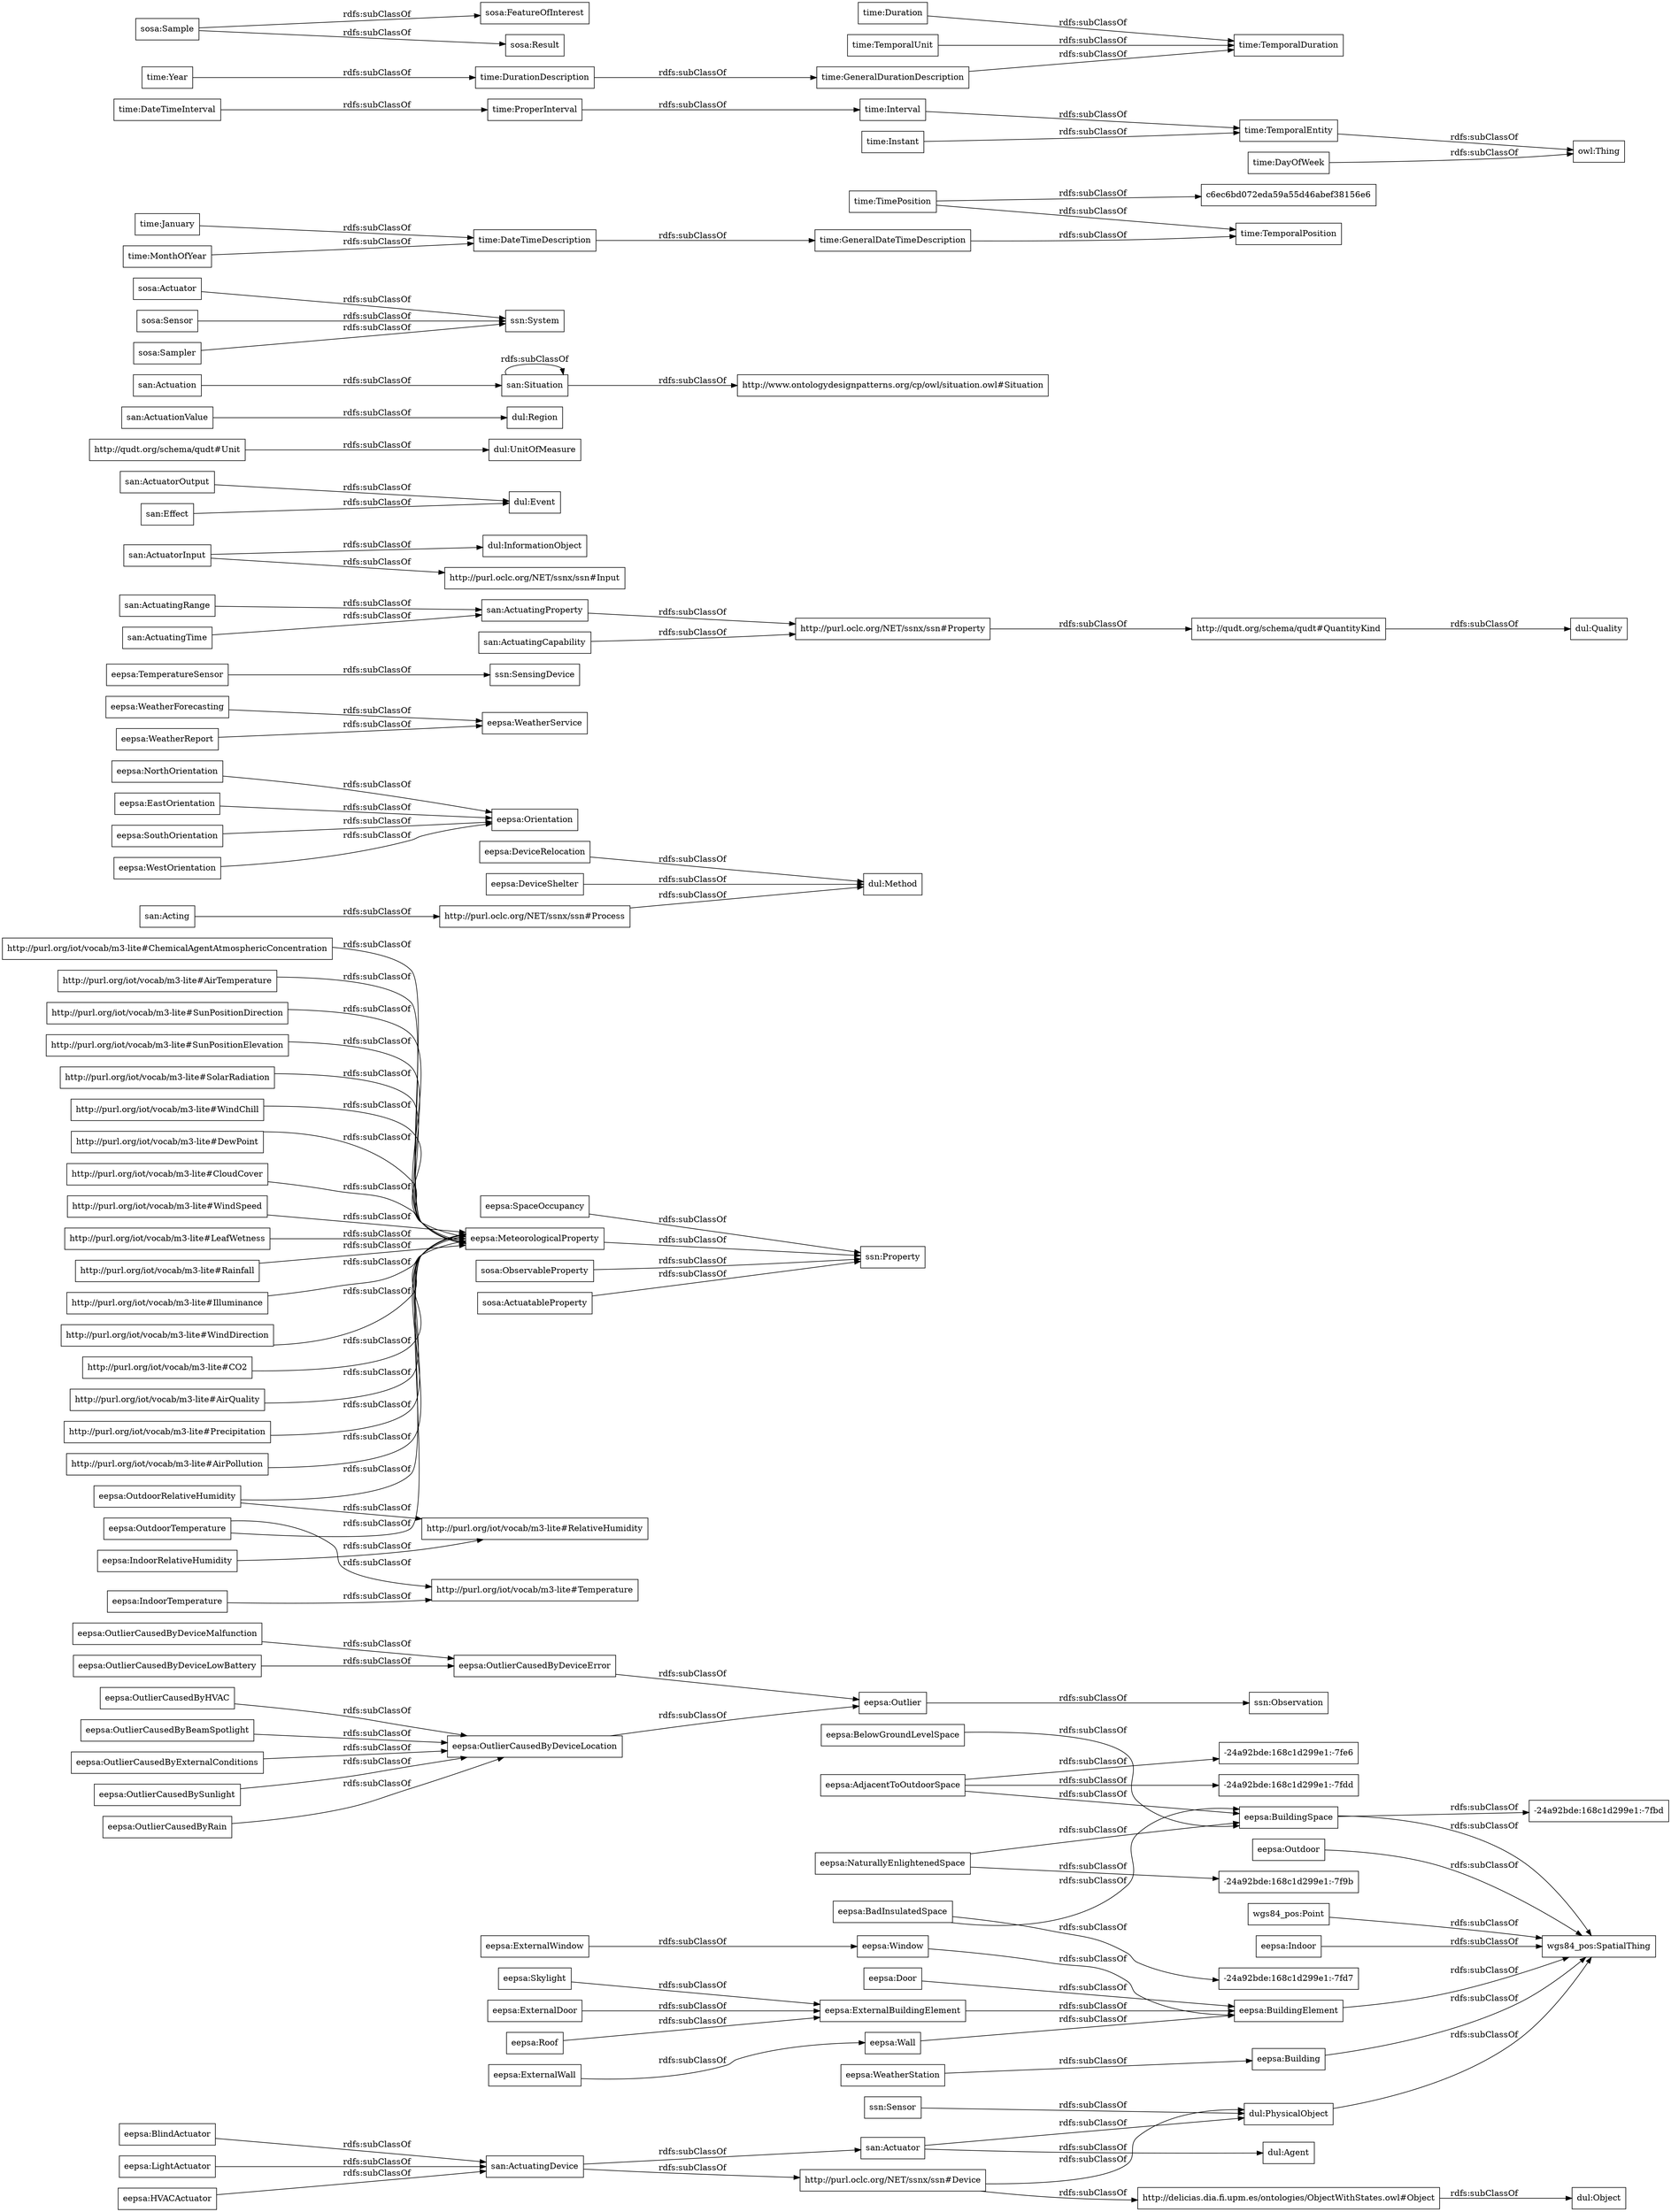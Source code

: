 digraph ar2dtool_diagram { 
rankdir=LR;
size="1000"
node [shape = rectangle, color="black"]; "-24a92bde:168c1d299e1:-7fdd" "ssn:Sensor" "eepsa:BlindActuator" "eepsa:Window" "eepsa:BuildingElement" "-24a92bde:168c1d299e1:-7fd7" "eepsa:ExternalWall" "eepsa:LightActuator" "eepsa:OutlierCausedByHVAC" "eepsa:OutdoorRelativeHumidity" "eepsa:DeviceRelocation" "eepsa:OutlierCausedBySunlight" "eepsa:Door" "eepsa:Outdoor" "eepsa:IndoorTemperature" "-24a92bde:168c1d299e1:-7fbd" "eepsa:Building" "eepsa:SpaceOccupancy" "eepsa:OutlierCausedByDeviceLowBattery" "eepsa:NorthOrientation" "eepsa:Orientation" "eepsa:OutlierCausedByDeviceMalfunction" "eepsa:WeatherForecasting" "eepsa:TemperatureSensor" "eepsa:EastOrientation" "eepsa:MeteorologicalProperty" "eepsa:ExternalWindow" "eepsa:SouthOrientation" "eepsa:BelowGroundLevelSpace" "eepsa:Outlier" "eepsa:AdjacentToOutdoorSpace" "eepsa:BuildingSpace" "-24a92bde:168c1d299e1:-7f9b" "wgs84_pos:SpatialThing" "eepsa:OutlierCausedByDeviceLocation" "eepsa:WeatherService" "eepsa:OutlierCausedByDeviceError" "ssn:Observation" "eepsa:ExternalBuildingElement" "eepsa:OutdoorTemperature" "eepsa:IndoorRelativeHumidity" "eepsa:NaturallyEnlightenedSpace" "eepsa:OutlierCausedByRain" "eepsa:Skylight" "eepsa:BadInsulatedSpace" "eepsa:WeatherStation" "eepsa:OutlierCausedByBeamSpotlight" "eepsa:DeviceShelter" "eepsa:HVACActuator" "eepsa:OutlierCausedByExternalConditions" "eepsa:WeatherReport" "eepsa:Wall" "-24a92bde:168c1d299e1:-7fe6" "eepsa:ExternalDoor" "eepsa:WestOrientation" "wgs84_pos:Point" "eepsa:Indoor" "eepsa:Roof" "dul:Quality" "san:ActuatorInput" "dul:Event" "dul:PhysicalObject" "dul:Method" "san:ActuatingRange" "http://purl.oclc.org/NET/ssnx/ssn#Property" "dul:Object" "http://qudt.org/schema/qudt#Unit" "dul:UnitOfMeasure" "san:ActuatingProperty" "san:ActuationValue" "san:ActuatingDevice" "san:Situation" "san:ActuatorOutput" "san:ActuatingCapability" "san:Actuator" "http://purl.oclc.org/NET/ssnx/ssn#Device" "dul:Agent" "san:Actuation" "dul:InformationObject" "http://purl.oclc.org/NET/ssnx/ssn#Process" "san:ActuatingTime" "dul:Region" "san:Acting" "http://qudt.org/schema/qudt#QuantityKind" "san:Effect" "http://purl.oclc.org/NET/ssnx/ssn#Input" "ssn:Property" "ssn:System" "c6ec6bd072eda59a55d46abef38156e6" "time:GeneralDateTimeDescription" "time:DateTimeInterval" "time:DurationDescription" "time:TemporalDuration" "time:Duration" "time:GeneralDurationDescription" "time:January" "time:ProperInterval" "time:TimePosition" "time:TemporalPosition" "time:Interval" "time:TemporalEntity" "time:Year" "time:MonthOfYear" "time:DateTimeDescription" "time:TemporalUnit" "time:Instant" "time:DayOfWeek" "sosa:ObservableProperty" "sosa:FeatureOfInterest" "sosa:ActuatableProperty" "sosa:Actuator" "sosa:Sample" "sosa:Sensor" "sosa:Result" "sosa:Sampler" ; /*classes style*/
	"time:DateTimeDescription" -> "time:GeneralDateTimeDescription" [ label = "rdfs:subClassOf" ];
	"eepsa:OutlierCausedByRain" -> "eepsa:OutlierCausedByDeviceLocation" [ label = "rdfs:subClassOf" ];
	"eepsa:ExternalWall" -> "eepsa:Wall" [ label = "rdfs:subClassOf" ];
	"http://purl.org/iot/vocab/m3-lite#WindSpeed" -> "eepsa:MeteorologicalProperty" [ label = "rdfs:subClassOf" ];
	"eepsa:IndoorTemperature" -> "http://purl.org/iot/vocab/m3-lite#Temperature" [ label = "rdfs:subClassOf" ];
	"http://purl.org/iot/vocab/m3-lite#LeafWetness" -> "eepsa:MeteorologicalProperty" [ label = "rdfs:subClassOf" ];
	"san:Situation" -> "san:Situation" [ label = "rdfs:subClassOf" ];
	"san:Situation" -> "http://www.ontologydesignpatterns.org/cp/owl/situation.owl#Situation" [ label = "rdfs:subClassOf" ];
	"time:Instant" -> "time:TemporalEntity" [ label = "rdfs:subClassOf" ];
	"sosa:Sampler" -> "ssn:System" [ label = "rdfs:subClassOf" ];
	"eepsa:OutlierCausedByDeviceLowBattery" -> "eepsa:OutlierCausedByDeviceError" [ label = "rdfs:subClassOf" ];
	"san:Effect" -> "dul:Event" [ label = "rdfs:subClassOf" ];
	"san:ActuatorInput" -> "dul:InformationObject" [ label = "rdfs:subClassOf" ];
	"san:ActuatorInput" -> "http://purl.oclc.org/NET/ssnx/ssn#Input" [ label = "rdfs:subClassOf" ];
	"eepsa:BadInsulatedSpace" -> "-24a92bde:168c1d299e1:-7fd7" [ label = "rdfs:subClassOf" ];
	"eepsa:BadInsulatedSpace" -> "eepsa:BuildingSpace" [ label = "rdfs:subClassOf" ];
	"eepsa:Skylight" -> "eepsa:ExternalBuildingElement" [ label = "rdfs:subClassOf" ];
	"san:ActuatingRange" -> "san:ActuatingProperty" [ label = "rdfs:subClassOf" ];
	"eepsa:AdjacentToOutdoorSpace" -> "-24a92bde:168c1d299e1:-7fdd" [ label = "rdfs:subClassOf" ];
	"eepsa:AdjacentToOutdoorSpace" -> "-24a92bde:168c1d299e1:-7fe6" [ label = "rdfs:subClassOf" ];
	"eepsa:AdjacentToOutdoorSpace" -> "eepsa:BuildingSpace" [ label = "rdfs:subClassOf" ];
	"http://purl.oclc.org/NET/ssnx/ssn#Process" -> "dul:Method" [ label = "rdfs:subClassOf" ];
	"eepsa:OutlierCausedByHVAC" -> "eepsa:OutlierCausedByDeviceLocation" [ label = "rdfs:subClassOf" ];
	"eepsa:ExternalBuildingElement" -> "eepsa:BuildingElement" [ label = "rdfs:subClassOf" ];
	"time:ProperInterval" -> "time:Interval" [ label = "rdfs:subClassOf" ];
	"http://qudt.org/schema/qudt#QuantityKind" -> "dul:Quality" [ label = "rdfs:subClassOf" ];
	"eepsa:WeatherForecasting" -> "eepsa:WeatherService" [ label = "rdfs:subClassOf" ];
	"http://purl.org/iot/vocab/m3-lite#Rainfall" -> "eepsa:MeteorologicalProperty" [ label = "rdfs:subClassOf" ];
	"eepsa:WeatherReport" -> "eepsa:WeatherService" [ label = "rdfs:subClassOf" ];
	"eepsa:EastOrientation" -> "eepsa:Orientation" [ label = "rdfs:subClassOf" ];
	"http://purl.oclc.org/NET/ssnx/ssn#Property" -> "http://qudt.org/schema/qudt#QuantityKind" [ label = "rdfs:subClassOf" ];
	"wgs84_pos:Point" -> "wgs84_pos:SpatialThing" [ label = "rdfs:subClassOf" ];
	"eepsa:IndoorRelativeHumidity" -> "http://purl.org/iot/vocab/m3-lite#RelativeHumidity" [ label = "rdfs:subClassOf" ];
	"sosa:Actuator" -> "ssn:System" [ label = "rdfs:subClassOf" ];
	"eepsa:DeviceShelter" -> "dul:Method" [ label = "rdfs:subClassOf" ];
	"san:Actuation" -> "san:Situation" [ label = "rdfs:subClassOf" ];
	"time:MonthOfYear" -> "time:DateTimeDescription" [ label = "rdfs:subClassOf" ];
	"sosa:Sample" -> "sosa:Result" [ label = "rdfs:subClassOf" ];
	"sosa:Sample" -> "sosa:FeatureOfInterest" [ label = "rdfs:subClassOf" ];
	"http://purl.org/iot/vocab/m3-lite#Illuminance" -> "eepsa:MeteorologicalProperty" [ label = "rdfs:subClassOf" ];
	"eepsa:HVACActuator" -> "san:ActuatingDevice" [ label = "rdfs:subClassOf" ];
	"http://purl.org/iot/vocab/m3-lite#WindDirection" -> "eepsa:MeteorologicalProperty" [ label = "rdfs:subClassOf" ];
	"san:ActuatorOutput" -> "dul:Event" [ label = "rdfs:subClassOf" ];
	"http://purl.org/iot/vocab/m3-lite#CO2" -> "eepsa:MeteorologicalProperty" [ label = "rdfs:subClassOf" ];
	"san:Actuator" -> "dul:PhysicalObject" [ label = "rdfs:subClassOf" ];
	"san:Actuator" -> "dul:Agent" [ label = "rdfs:subClassOf" ];
	"eepsa:BlindActuator" -> "san:ActuatingDevice" [ label = "rdfs:subClassOf" ];
	"eepsa:LightActuator" -> "san:ActuatingDevice" [ label = "rdfs:subClassOf" ];
	"eepsa:OutlierCausedByExternalConditions" -> "eepsa:OutlierCausedByDeviceLocation" [ label = "rdfs:subClassOf" ];
	"eepsa:Window" -> "eepsa:BuildingElement" [ label = "rdfs:subClassOf" ];
	"eepsa:Outdoor" -> "wgs84_pos:SpatialThing" [ label = "rdfs:subClassOf" ];
	"eepsa:Building" -> "wgs84_pos:SpatialThing" [ label = "rdfs:subClassOf" ];
	"eepsa:SpaceOccupancy" -> "ssn:Property" [ label = "rdfs:subClassOf" ];
	"dul:PhysicalObject" -> "wgs84_pos:SpatialThing" [ label = "rdfs:subClassOf" ];
	"http://purl.org/iot/vocab/m3-lite#AirQuality" -> "eepsa:MeteorologicalProperty" [ label = "rdfs:subClassOf" ];
	"time:Duration" -> "time:TemporalDuration" [ label = "rdfs:subClassOf" ];
	"eepsa:Roof" -> "eepsa:ExternalBuildingElement" [ label = "rdfs:subClassOf" ];
	"http://qudt.org/schema/qudt#Unit" -> "dul:UnitOfMeasure" [ label = "rdfs:subClassOf" ];
	"eepsa:WestOrientation" -> "eepsa:Orientation" [ label = "rdfs:subClassOf" ];
	"sosa:Sensor" -> "ssn:System" [ label = "rdfs:subClassOf" ];
	"eepsa:Outlier" -> "ssn:Observation" [ label = "rdfs:subClassOf" ];
	"eepsa:BelowGroundLevelSpace" -> "eepsa:BuildingSpace" [ label = "rdfs:subClassOf" ];
	"eepsa:NorthOrientation" -> "eepsa:Orientation" [ label = "rdfs:subClassOf" ];
	"eepsa:OutdoorTemperature" -> "eepsa:MeteorologicalProperty" [ label = "rdfs:subClassOf" ];
	"eepsa:OutdoorTemperature" -> "http://purl.org/iot/vocab/m3-lite#Temperature" [ label = "rdfs:subClassOf" ];
	"http://purl.org/iot/vocab/m3-lite#Precipitation" -> "eepsa:MeteorologicalProperty" [ label = "rdfs:subClassOf" ];
	"ssn:Sensor" -> "dul:PhysicalObject" [ label = "rdfs:subClassOf" ];
	"eepsa:NaturallyEnlightenedSpace" -> "-24a92bde:168c1d299e1:-7f9b" [ label = "rdfs:subClassOf" ];
	"eepsa:NaturallyEnlightenedSpace" -> "eepsa:BuildingSpace" [ label = "rdfs:subClassOf" ];
	"eepsa:MeteorologicalProperty" -> "ssn:Property" [ label = "rdfs:subClassOf" ];
	"san:ActuatingCapability" -> "http://purl.oclc.org/NET/ssnx/ssn#Property" [ label = "rdfs:subClassOf" ];
	"http://purl.org/iot/vocab/m3-lite#AirPollution" -> "eepsa:MeteorologicalProperty" [ label = "rdfs:subClassOf" ];
	"eepsa:OutlierCausedByDeviceError" -> "eepsa:Outlier" [ label = "rdfs:subClassOf" ];
	"eepsa:BuildingElement" -> "wgs84_pos:SpatialThing" [ label = "rdfs:subClassOf" ];
	"time:TimePosition" -> "c6ec6bd072eda59a55d46abef38156e6" [ label = "rdfs:subClassOf" ];
	"time:TimePosition" -> "time:TemporalPosition" [ label = "rdfs:subClassOf" ];
	"http://purl.org/iot/vocab/m3-lite#ChemicalAgentAtmosphericConcentration" -> "eepsa:MeteorologicalProperty" [ label = "rdfs:subClassOf" ];
	"san:ActuatingProperty" -> "http://purl.oclc.org/NET/ssnx/ssn#Property" [ label = "rdfs:subClassOf" ];
	"time:TemporalEntity" -> "owl:Thing" [ label = "rdfs:subClassOf" ];
	"eepsa:BuildingSpace" -> "wgs84_pos:SpatialThing" [ label = "rdfs:subClassOf" ];
	"eepsa:BuildingSpace" -> "-24a92bde:168c1d299e1:-7fbd" [ label = "rdfs:subClassOf" ];
	"eepsa:Door" -> "eepsa:BuildingElement" [ label = "rdfs:subClassOf" ];
	"eepsa:OutlierCausedByDeviceMalfunction" -> "eepsa:OutlierCausedByDeviceError" [ label = "rdfs:subClassOf" ];
	"http://purl.org/iot/vocab/m3-lite#AirTemperature" -> "eepsa:MeteorologicalProperty" [ label = "rdfs:subClassOf" ];
	"eepsa:OutlierCausedBySunlight" -> "eepsa:OutlierCausedByDeviceLocation" [ label = "rdfs:subClassOf" ];
	"san:Acting" -> "http://purl.oclc.org/NET/ssnx/ssn#Process" [ label = "rdfs:subClassOf" ];
	"eepsa:ExternalDoor" -> "eepsa:ExternalBuildingElement" [ label = "rdfs:subClassOf" ];
	"time:GeneralDurationDescription" -> "time:TemporalDuration" [ label = "rdfs:subClassOf" ];
	"eepsa:WeatherStation" -> "eepsa:Building" [ label = "rdfs:subClassOf" ];
	"http://purl.org/iot/vocab/m3-lite#SunPositionDirection" -> "eepsa:MeteorologicalProperty" [ label = "rdfs:subClassOf" ];
	"eepsa:Wall" -> "eepsa:BuildingElement" [ label = "rdfs:subClassOf" ];
	"san:ActuatingTime" -> "san:ActuatingProperty" [ label = "rdfs:subClassOf" ];
	"san:ActuationValue" -> "dul:Region" [ label = "rdfs:subClassOf" ];
	"http://purl.org/iot/vocab/m3-lite#SunPositionElevation" -> "eepsa:MeteorologicalProperty" [ label = "rdfs:subClassOf" ];
	"san:ActuatingDevice" -> "san:Actuator" [ label = "rdfs:subClassOf" ];
	"san:ActuatingDevice" -> "http://purl.oclc.org/NET/ssnx/ssn#Device" [ label = "rdfs:subClassOf" ];
	"time:DateTimeInterval" -> "time:ProperInterval" [ label = "rdfs:subClassOf" ];
	"eepsa:Indoor" -> "wgs84_pos:SpatialThing" [ label = "rdfs:subClassOf" ];
	"http://delicias.dia.fi.upm.es/ontologies/ObjectWithStates.owl#Object" -> "dul:Object" [ label = "rdfs:subClassOf" ];
	"eepsa:DeviceRelocation" -> "dul:Method" [ label = "rdfs:subClassOf" ];
	"time:Interval" -> "time:TemporalEntity" [ label = "rdfs:subClassOf" ];
	"time:GeneralDateTimeDescription" -> "time:TemporalPosition" [ label = "rdfs:subClassOf" ];
	"time:January" -> "time:DateTimeDescription" [ label = "rdfs:subClassOf" ];
	"eepsa:OutlierCausedByDeviceLocation" -> "eepsa:Outlier" [ label = "rdfs:subClassOf" ];
	"eepsa:OutlierCausedByBeamSpotlight" -> "eepsa:OutlierCausedByDeviceLocation" [ label = "rdfs:subClassOf" ];
	"eepsa:TemperatureSensor" -> "ssn:SensingDevice" [ label = "rdfs:subClassOf" ];
	"time:DayOfWeek" -> "owl:Thing" [ label = "rdfs:subClassOf" ];
	"http://purl.oclc.org/NET/ssnx/ssn#Device" -> "dul:PhysicalObject" [ label = "rdfs:subClassOf" ];
	"http://purl.oclc.org/NET/ssnx/ssn#Device" -> "http://delicias.dia.fi.upm.es/ontologies/ObjectWithStates.owl#Object" [ label = "rdfs:subClassOf" ];
	"http://purl.org/iot/vocab/m3-lite#SolarRadiation" -> "eepsa:MeteorologicalProperty" [ label = "rdfs:subClassOf" ];
	"time:Year" -> "time:DurationDescription" [ label = "rdfs:subClassOf" ];
	"eepsa:OutdoorRelativeHumidity" -> "eepsa:MeteorologicalProperty" [ label = "rdfs:subClassOf" ];
	"eepsa:OutdoorRelativeHumidity" -> "http://purl.org/iot/vocab/m3-lite#RelativeHumidity" [ label = "rdfs:subClassOf" ];
	"time:DurationDescription" -> "time:GeneralDurationDescription" [ label = "rdfs:subClassOf" ];
	"eepsa:SouthOrientation" -> "eepsa:Orientation" [ label = "rdfs:subClassOf" ];
	"http://purl.org/iot/vocab/m3-lite#WindChill" -> "eepsa:MeteorologicalProperty" [ label = "rdfs:subClassOf" ];
	"time:TemporalUnit" -> "time:TemporalDuration" [ label = "rdfs:subClassOf" ];
	"sosa:ObservableProperty" -> "ssn:Property" [ label = "rdfs:subClassOf" ];
	"http://purl.org/iot/vocab/m3-lite#DewPoint" -> "eepsa:MeteorologicalProperty" [ label = "rdfs:subClassOf" ];
	"eepsa:ExternalWindow" -> "eepsa:Window" [ label = "rdfs:subClassOf" ];
	"http://purl.org/iot/vocab/m3-lite#CloudCover" -> "eepsa:MeteorologicalProperty" [ label = "rdfs:subClassOf" ];
	"sosa:ActuatableProperty" -> "ssn:Property" [ label = "rdfs:subClassOf" ];

}
